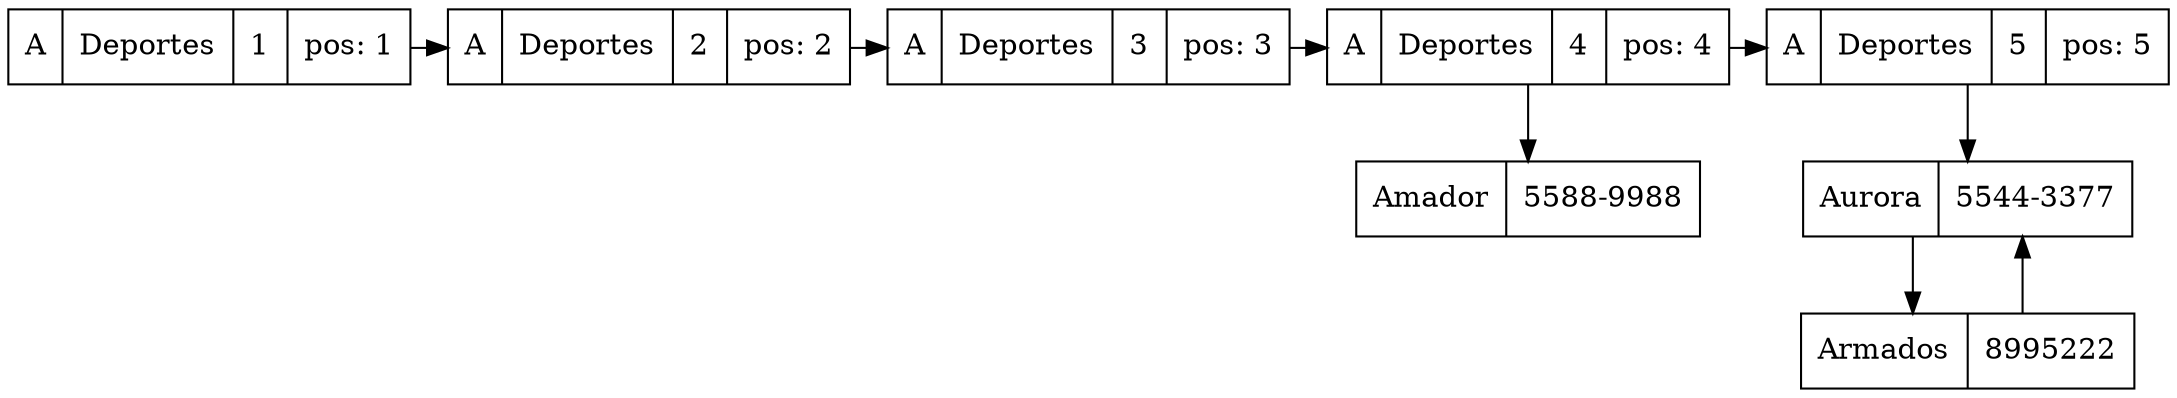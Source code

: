 digraph G{
node[shape="box" shape="record"]
graph[splines="ortho"]
node0[label="A|Deportes|1|pos: 1"];
node0->node1;
node1[label="A|Deportes|2|pos: 2"];
node1->node2;
node2[label="A|Deportes|3|pos: 3"];
node2->node3;
node3[label="A|Deportes|4|pos: 4"];
node0xc000060050[label="Amador|5588-9988"];
node3->node0xc000060050;
node3->node4;
node4[label="A|Deportes|5|pos: 5"];
node0xc0000600a0[label="Aurora|5544-3377"];
node4->node0xc0000600a0;
node0xc0000600f0[label="Armados|8995222"];
node0xc0000600a0->node0xc0000600f0;
node0xc0000600f0->node0xc0000600a0;
{rank="same"; node0; node1; node2; node3; node4}
}
